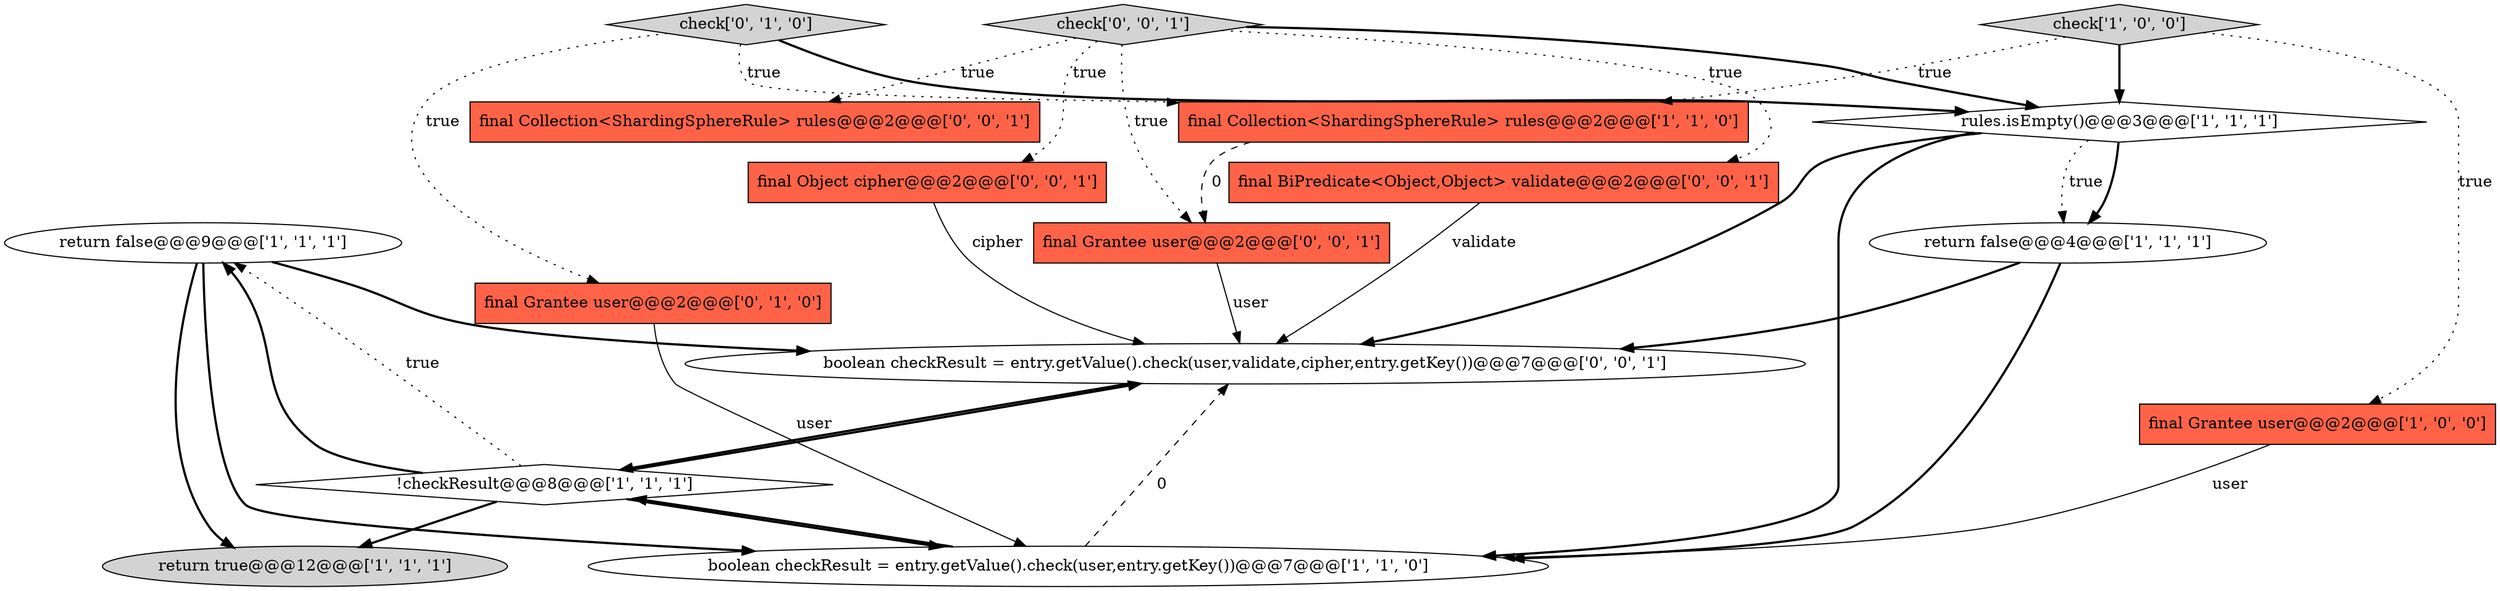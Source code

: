 digraph {
1 [style = filled, label = "return false@@@9@@@['1', '1', '1']", fillcolor = white, shape = ellipse image = "AAA0AAABBB1BBB"];
13 [style = filled, label = "final Collection<ShardingSphereRule> rules@@@2@@@['0', '0', '1']", fillcolor = tomato, shape = box image = "AAA0AAABBB3BBB"];
9 [style = filled, label = "final Grantee user@@@2@@@['0', '1', '0']", fillcolor = tomato, shape = box image = "AAA0AAABBB2BBB"];
12 [style = filled, label = "final Object cipher@@@2@@@['0', '0', '1']", fillcolor = tomato, shape = box image = "AAA0AAABBB3BBB"];
7 [style = filled, label = "rules.isEmpty()@@@3@@@['1', '1', '1']", fillcolor = white, shape = diamond image = "AAA0AAABBB1BBB"];
4 [style = filled, label = "final Grantee user@@@2@@@['1', '0', '0']", fillcolor = tomato, shape = box image = "AAA0AAABBB1BBB"];
6 [style = filled, label = "return false@@@4@@@['1', '1', '1']", fillcolor = white, shape = ellipse image = "AAA0AAABBB1BBB"];
15 [style = filled, label = "final Grantee user@@@2@@@['0', '0', '1']", fillcolor = tomato, shape = box image = "AAA0AAABBB3BBB"];
16 [style = filled, label = "check['0', '0', '1']", fillcolor = lightgray, shape = diamond image = "AAA0AAABBB3BBB"];
11 [style = filled, label = "final BiPredicate<Object,Object> validate@@@2@@@['0', '0', '1']", fillcolor = tomato, shape = box image = "AAA0AAABBB3BBB"];
3 [style = filled, label = "return true@@@12@@@['1', '1', '1']", fillcolor = lightgray, shape = ellipse image = "AAA0AAABBB1BBB"];
14 [style = filled, label = "boolean checkResult = entry.getValue().check(user,validate,cipher,entry.getKey())@@@7@@@['0', '0', '1']", fillcolor = white, shape = ellipse image = "AAA0AAABBB3BBB"];
10 [style = filled, label = "check['0', '1', '0']", fillcolor = lightgray, shape = diamond image = "AAA0AAABBB2BBB"];
0 [style = filled, label = "!checkResult@@@8@@@['1', '1', '1']", fillcolor = white, shape = diamond image = "AAA0AAABBB1BBB"];
5 [style = filled, label = "final Collection<ShardingSphereRule> rules@@@2@@@['1', '1', '0']", fillcolor = tomato, shape = box image = "AAA0AAABBB1BBB"];
8 [style = filled, label = "boolean checkResult = entry.getValue().check(user,entry.getKey())@@@7@@@['1', '1', '0']", fillcolor = white, shape = ellipse image = "AAA0AAABBB1BBB"];
2 [style = filled, label = "check['1', '0', '0']", fillcolor = lightgray, shape = diamond image = "AAA0AAABBB1BBB"];
0->3 [style = bold, label=""];
7->6 [style = dotted, label="true"];
9->8 [style = solid, label="user"];
16->12 [style = dotted, label="true"];
1->8 [style = bold, label=""];
16->13 [style = dotted, label="true"];
4->8 [style = solid, label="user"];
16->7 [style = bold, label=""];
1->3 [style = bold, label=""];
8->14 [style = dashed, label="0"];
10->9 [style = dotted, label="true"];
10->5 [style = dotted, label="true"];
7->8 [style = bold, label=""];
10->7 [style = bold, label=""];
15->14 [style = solid, label="user"];
7->14 [style = bold, label=""];
8->0 [style = bold, label=""];
6->14 [style = bold, label=""];
0->14 [style = bold, label=""];
14->0 [style = bold, label=""];
0->1 [style = bold, label=""];
6->8 [style = bold, label=""];
7->6 [style = bold, label=""];
2->4 [style = dotted, label="true"];
0->8 [style = bold, label=""];
1->14 [style = bold, label=""];
2->7 [style = bold, label=""];
11->14 [style = solid, label="validate"];
2->5 [style = dotted, label="true"];
5->15 [style = dashed, label="0"];
16->11 [style = dotted, label="true"];
12->14 [style = solid, label="cipher"];
0->1 [style = dotted, label="true"];
16->15 [style = dotted, label="true"];
}
